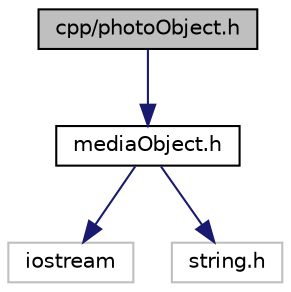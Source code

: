 digraph "cpp/photoObject.h"
{
 // LATEX_PDF_SIZE
  edge [fontname="Helvetica",fontsize="10",labelfontname="Helvetica",labelfontsize="10"];
  node [fontname="Helvetica",fontsize="10",shape=record];
  Node1 [label="cpp/photoObject.h",height=0.2,width=0.4,color="black", fillcolor="grey75", style="filled", fontcolor="black",tooltip="Header file for the PhotoObject class."];
  Node1 -> Node2 [color="midnightblue",fontsize="10",style="solid"];
  Node2 [label="mediaObject.h",height=0.2,width=0.4,color="black", fillcolor="white", style="filled",URL="$mediaObject_8h.html",tooltip="Header file for the MediaObject class."];
  Node2 -> Node3 [color="midnightblue",fontsize="10",style="solid"];
  Node3 [label="iostream",height=0.2,width=0.4,color="grey75", fillcolor="white", style="filled",tooltip=" "];
  Node2 -> Node4 [color="midnightblue",fontsize="10",style="solid"];
  Node4 [label="string.h",height=0.2,width=0.4,color="grey75", fillcolor="white", style="filled",tooltip=" "];
}
